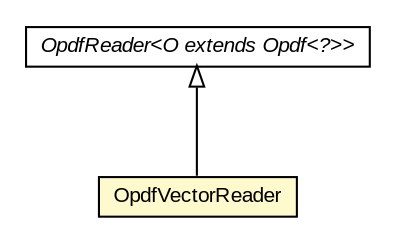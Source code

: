 #!/usr/local/bin/dot
#
# Class diagram 
# Generated by UMLGraph version 5.3 (http://www.umlgraph.org/)
#

digraph G {
	edge [fontname="arial",fontsize=10,labelfontname="arial",labelfontsize=10];
	node [fontname="arial",fontsize=10,shape=plaintext];
	nodesep=0.25;
	ranksep=0.5;
	// be.ac.ulg.montefiore.run.jahmm.io.OpdfVectorReader
	c78040 [label=<<table title="be.ac.ulg.montefiore.run.jahmm.io.OpdfVectorReader" border="0" cellborder="1" cellspacing="0" cellpadding="2" port="p" bgcolor="lemonChiffon" href="./OpdfVectorReader.html">
		<tr><td><table border="0" cellspacing="0" cellpadding="1">
<tr><td align="center" balign="center"> OpdfVectorReader </td></tr>
		</table></td></tr>
		</table>>, fontname="arial", fontcolor="black", fontsize=10.0];
	// be.ac.ulg.montefiore.run.jahmm.io.OpdfReader<O extends be.ac.ulg.montefiore.run.jahmm.Opdf<?>>
	c78043 [label=<<table title="be.ac.ulg.montefiore.run.jahmm.io.OpdfReader" border="0" cellborder="1" cellspacing="0" cellpadding="2" port="p" href="./OpdfReader.html">
		<tr><td><table border="0" cellspacing="0" cellpadding="1">
<tr><td align="center" balign="center"><font face="arial italic"> OpdfReader&lt;O extends Opdf&lt;?&gt;&gt; </font></td></tr>
		</table></td></tr>
		</table>>, fontname="arial", fontcolor="black", fontsize=10.0];
	//be.ac.ulg.montefiore.run.jahmm.io.OpdfVectorReader extends be.ac.ulg.montefiore.run.jahmm.io.OpdfReader<be.ac.ulg.montefiore.run.jahmm.io.OpdfVector>
	c78043:p -> c78040:p [dir=back,arrowtail=empty];
}

